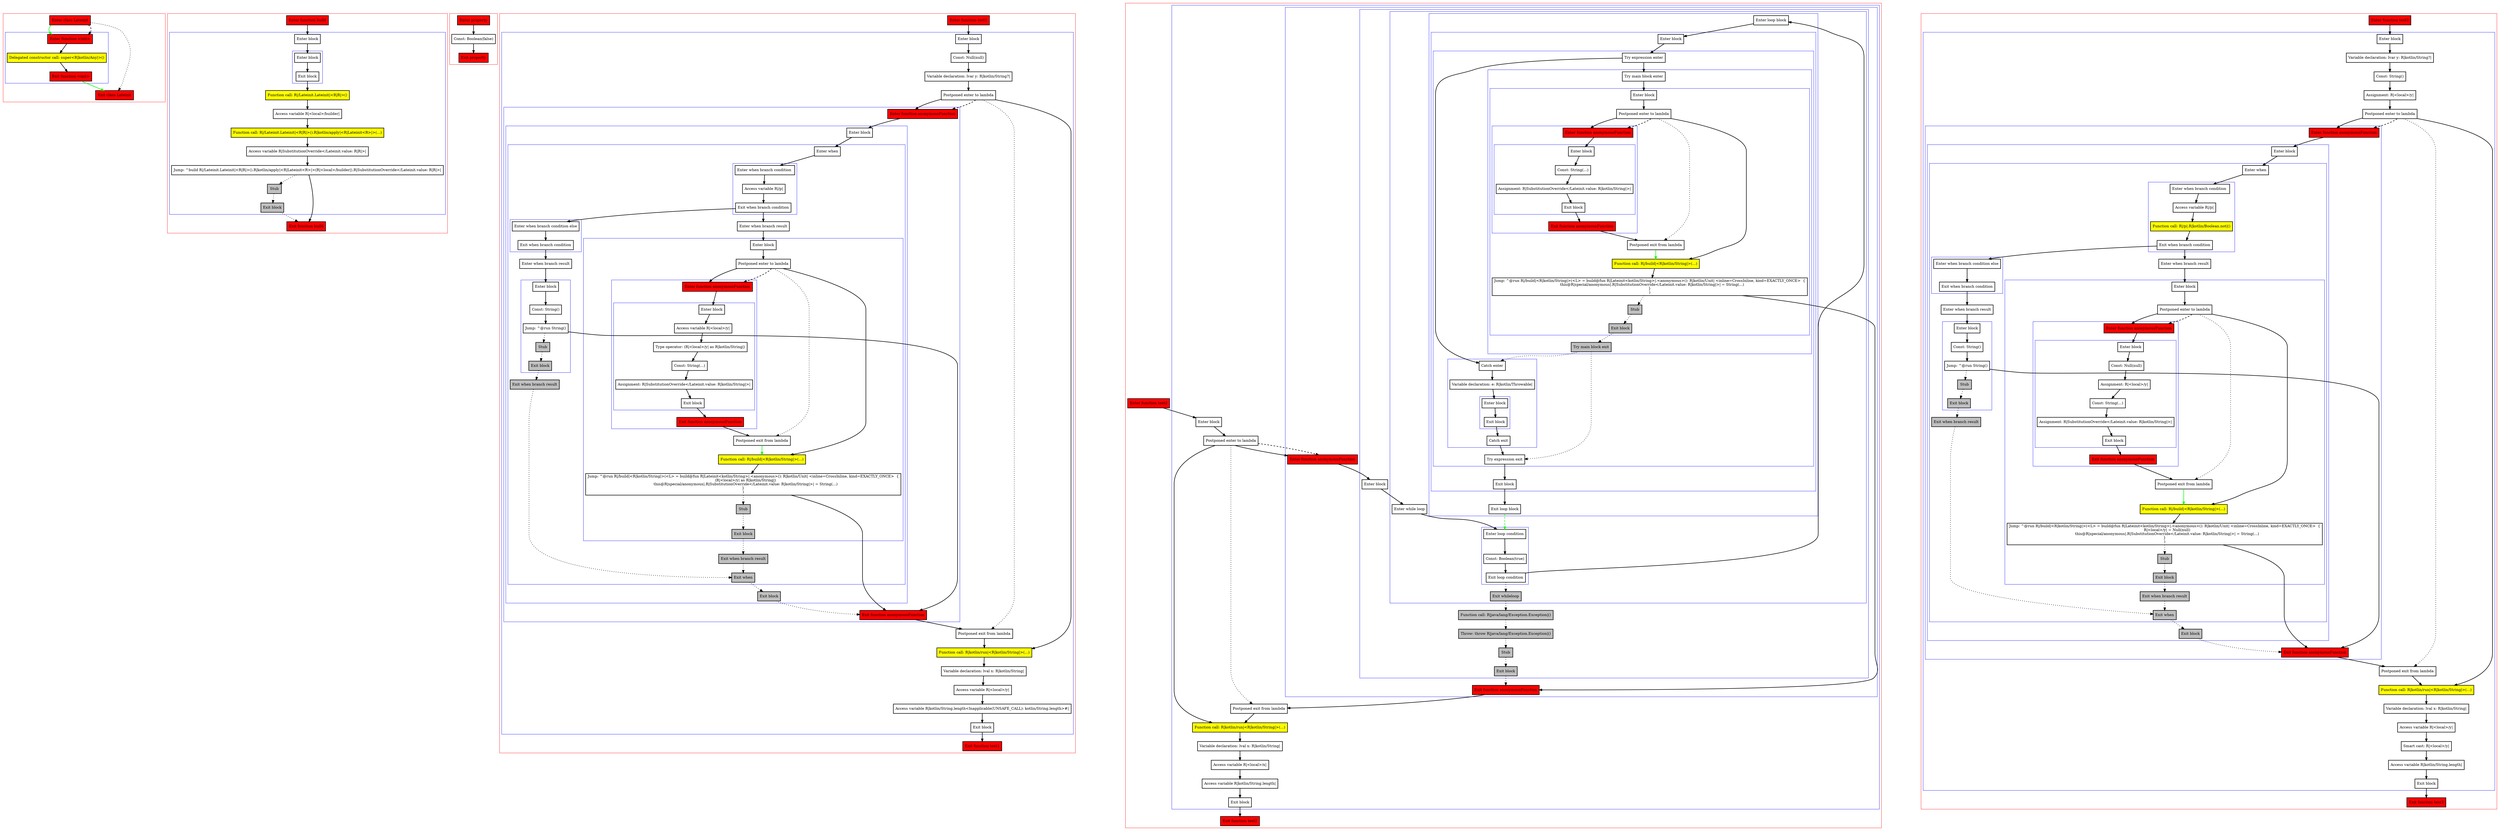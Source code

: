 digraph postponedLambdaInReturn_kt {
    graph [nodesep=3]
    node [shape=box penwidth=2]
    edge [penwidth=2]

    subgraph cluster_0 {
        color=red
        0 [label="Enter class Lateinit" style="filled" fillcolor=red];
        subgraph cluster_1 {
            color=blue
            1 [label="Enter function <init>" style="filled" fillcolor=red];
            2 [label="Delegated constructor call: super<R|kotlin/Any|>()" style="filled" fillcolor=yellow];
            3 [label="Exit function <init>" style="filled" fillcolor=red];
        }
        4 [label="Exit class Lateinit" style="filled" fillcolor=red];
    }
    0 -> {1} [color=green];
    0 -> {4} [style=dotted];
    0 -> {1} [style=dashed];
    1 -> {2};
    2 -> {3};
    3 -> {4} [color=green];

    subgraph cluster_2 {
        color=red
        5 [label="Enter function build" style="filled" fillcolor=red];
        subgraph cluster_3 {
            color=blue
            6 [label="Enter block"];
            subgraph cluster_4 {
                color=blue
                7 [label="Enter block"];
                8 [label="Exit block"];
            }
            9 [label="Function call: R|/Lateinit.Lateinit|<R|R|>()" style="filled" fillcolor=yellow];
            10 [label="Access variable R|<local>/builder|"];
            11 [label="Function call: R|/Lateinit.Lateinit|<R|R|>().R|kotlin/apply|<R|Lateinit<R>|>(...)" style="filled" fillcolor=yellow];
            12 [label="Access variable R|SubstitutionOverride</Lateinit.value: R|R|>|"];
            13 [label="Jump: ^build R|/Lateinit.Lateinit|<R|R|>().R|kotlin/apply|<R|Lateinit<R>|>(R|<local>/builder|).R|SubstitutionOverride</Lateinit.value: R|R|>|"];
            14 [label="Stub" style="filled" fillcolor=gray];
            15 [label="Exit block" style="filled" fillcolor=gray];
        }
        16 [label="Exit function build" style="filled" fillcolor=red];
    }
    5 -> {6};
    6 -> {7};
    7 -> {8};
    8 -> {9};
    9 -> {10};
    10 -> {11};
    11 -> {12};
    12 -> {13};
    13 -> {16};
    13 -> {14} [style=dotted];
    14 -> {15} [style=dotted];
    15 -> {16} [style=dotted];

    subgraph cluster_5 {
        color=red
        17 [label="Enter property" style="filled" fillcolor=red];
        18 [label="Const: Boolean(false)"];
        19 [label="Exit property" style="filled" fillcolor=red];
    }
    17 -> {18};
    18 -> {19};

    subgraph cluster_6 {
        color=red
        20 [label="Enter function test1" style="filled" fillcolor=red];
        subgraph cluster_7 {
            color=blue
            21 [label="Enter block"];
            22 [label="Const: Null(null)"];
            23 [label="Variable declaration: lvar y: R|kotlin/String?|"];
            24 [label="Postponed enter to lambda"];
            subgraph cluster_8 {
                color=blue
                25 [label="Enter function anonymousFunction" style="filled" fillcolor=red];
                subgraph cluster_9 {
                    color=blue
                    26 [label="Enter block"];
                    subgraph cluster_10 {
                        color=blue
                        27 [label="Enter when"];
                        subgraph cluster_11 {
                            color=blue
                            28 [label="Enter when branch condition "];
                            29 [label="Access variable R|/p|"];
                            30 [label="Exit when branch condition"];
                        }
                        subgraph cluster_12 {
                            color=blue
                            31 [label="Enter when branch condition else"];
                            32 [label="Exit when branch condition"];
                        }
                        33 [label="Enter when branch result"];
                        subgraph cluster_13 {
                            color=blue
                            34 [label="Enter block"];
                            35 [label="Const: String()"];
                            36 [label="Jump: ^@run String()"];
                            37 [label="Stub" style="filled" fillcolor=gray];
                            38 [label="Exit block" style="filled" fillcolor=gray];
                        }
                        39 [label="Exit when branch result" style="filled" fillcolor=gray];
                        40 [label="Enter when branch result"];
                        subgraph cluster_14 {
                            color=blue
                            41 [label="Enter block"];
                            42 [label="Postponed enter to lambda"];
                            subgraph cluster_15 {
                                color=blue
                                43 [label="Enter function anonymousFunction" style="filled" fillcolor=red];
                                subgraph cluster_16 {
                                    color=blue
                                    44 [label="Enter block"];
                                    45 [label="Access variable R|<local>/y|"];
                                    46 [label="Type operator: (R|<local>/y| as R|kotlin/String|)"];
                                    47 [label="Const: String(...)"];
                                    48 [label="Assignment: R|SubstitutionOverride</Lateinit.value: R|kotlin/String|>|"];
                                    49 [label="Exit block"];
                                }
                                50 [label="Exit function anonymousFunction" style="filled" fillcolor=red];
                            }
                            51 [label="Postponed exit from lambda"];
                            52 [label="Function call: R|/build|<R|kotlin/String|>(...)" style="filled" fillcolor=yellow];
                            53 [label="Jump: ^@run R|/build|<R|kotlin/String|>(<L> = build@fun R|Lateinit<kotlin/String>|.<anonymous>(): R|kotlin/Unit| <inline=CrossInline, kind=EXACTLY_ONCE>  {
    (R|<local>/y| as R|kotlin/String|)
    this@R|special/anonymous|.R|SubstitutionOverride</Lateinit.value: R|kotlin/String|>| = String(...)
}
)"];
                            54 [label="Stub" style="filled" fillcolor=gray];
                            55 [label="Exit block" style="filled" fillcolor=gray];
                        }
                        56 [label="Exit when branch result" style="filled" fillcolor=gray];
                        57 [label="Exit when" style="filled" fillcolor=gray];
                    }
                    58 [label="Exit block" style="filled" fillcolor=gray];
                }
                59 [label="Exit function anonymousFunction" style="filled" fillcolor=red];
            }
            60 [label="Postponed exit from lambda"];
            61 [label="Function call: R|kotlin/run|<R|kotlin/String|>(...)" style="filled" fillcolor=yellow];
            62 [label="Variable declaration: lval x: R|kotlin/String|"];
            63 [label="Access variable R|<local>/y|"];
            64 [label="Access variable R|kotlin/String.length<Inapplicable(UNSAFE_CALL): kotlin/String.length>#|"];
            65 [label="Exit block"];
        }
        66 [label="Exit function test1" style="filled" fillcolor=red];
    }
    20 -> {21};
    21 -> {22};
    22 -> {23};
    23 -> {24};
    24 -> {25 61};
    24 -> {60} [style=dotted];
    24 -> {25} [style=dashed];
    25 -> {26};
    26 -> {27};
    27 -> {28};
    28 -> {29};
    29 -> {30};
    30 -> {31 40};
    31 -> {32};
    32 -> {33};
    33 -> {34};
    34 -> {35};
    35 -> {36};
    36 -> {59};
    36 -> {37} [style=dotted];
    37 -> {38} [style=dotted];
    38 -> {39} [style=dotted];
    39 -> {57} [style=dotted];
    40 -> {41};
    41 -> {42};
    42 -> {43 52};
    42 -> {51} [style=dotted];
    42 -> {43} [style=dashed];
    43 -> {44};
    44 -> {45};
    45 -> {46};
    46 -> {47};
    47 -> {48};
    48 -> {49};
    49 -> {50};
    50 -> {51};
    51 -> {52} [color=green];
    52 -> {53};
    53 -> {59};
    53 -> {54} [style=dotted];
    54 -> {55} [style=dotted];
    55 -> {56} [style=dotted];
    56 -> {57} [style=dotted];
    57 -> {58} [style=dotted];
    58 -> {59} [style=dotted];
    59 -> {60};
    60 -> {61};
    61 -> {62};
    62 -> {63};
    63 -> {64};
    64 -> {65};
    65 -> {66};

    subgraph cluster_17 {
        color=red
        67 [label="Enter function test2" style="filled" fillcolor=red];
        subgraph cluster_18 {
            color=blue
            68 [label="Enter block"];
            69 [label="Postponed enter to lambda"];
            subgraph cluster_19 {
                color=blue
                70 [label="Enter function anonymousFunction" style="filled" fillcolor=red];
                subgraph cluster_20 {
                    color=blue
                    71 [label="Enter block"];
                    subgraph cluster_21 {
                        color=blue
                        72 [label="Enter while loop"];
                        subgraph cluster_22 {
                            color=blue
                            73 [label="Enter loop condition"];
                            74 [label="Const: Boolean(true)"];
                            75 [label="Exit loop condition"];
                        }
                        subgraph cluster_23 {
                            color=blue
                            76 [label="Enter loop block"];
                            subgraph cluster_24 {
                                color=blue
                                77 [label="Enter block"];
                                subgraph cluster_25 {
                                    color=blue
                                    78 [label="Try expression enter"];
                                    subgraph cluster_26 {
                                        color=blue
                                        79 [label="Try main block enter"];
                                        subgraph cluster_27 {
                                            color=blue
                                            80 [label="Enter block"];
                                            81 [label="Postponed enter to lambda"];
                                            subgraph cluster_28 {
                                                color=blue
                                                82 [label="Enter function anonymousFunction" style="filled" fillcolor=red];
                                                subgraph cluster_29 {
                                                    color=blue
                                                    83 [label="Enter block"];
                                                    84 [label="Const: String(...)"];
                                                    85 [label="Assignment: R|SubstitutionOverride</Lateinit.value: R|kotlin/String|>|"];
                                                    86 [label="Exit block"];
                                                }
                                                87 [label="Exit function anonymousFunction" style="filled" fillcolor=red];
                                            }
                                            88 [label="Postponed exit from lambda"];
                                            89 [label="Function call: R|/build|<R|kotlin/String|>(...)" style="filled" fillcolor=yellow];
                                            90 [label="Jump: ^@run R|/build|<R|kotlin/String|>(<L> = build@fun R|Lateinit<kotlin/String>|.<anonymous>(): R|kotlin/Unit| <inline=CrossInline, kind=EXACTLY_ONCE>  {
    this@R|special/anonymous|.R|SubstitutionOverride</Lateinit.value: R|kotlin/String|>| = String(...)
}
)"];
                                            91 [label="Stub" style="filled" fillcolor=gray];
                                            92 [label="Exit block" style="filled" fillcolor=gray];
                                        }
                                        93 [label="Try main block exit" style="filled" fillcolor=gray];
                                    }
                                    subgraph cluster_30 {
                                        color=blue
                                        94 [label="Catch enter"];
                                        95 [label="Variable declaration: e: R|kotlin/Throwable|"];
                                        subgraph cluster_31 {
                                            color=blue
                                            96 [label="Enter block"];
                                            97 [label="Exit block"];
                                        }
                                        98 [label="Catch exit"];
                                    }
                                    99 [label="Try expression exit"];
                                }
                                100 [label="Exit block"];
                            }
                            101 [label="Exit loop block"];
                        }
                        102 [label="Exit whileloop" style="filled" fillcolor=gray];
                    }
                    103 [label="Function call: R|java/lang/Exception.Exception|()" style="filled" fillcolor=gray];
                    104 [label="Throw: throw R|java/lang/Exception.Exception|()" style="filled" fillcolor=gray];
                    105 [label="Stub" style="filled" fillcolor=gray];
                    106 [label="Exit block" style="filled" fillcolor=gray];
                }
                107 [label="Exit function anonymousFunction" style="filled" fillcolor=red];
            }
            108 [label="Postponed exit from lambda"];
            109 [label="Function call: R|kotlin/run|<R|kotlin/String|>(...)" style="filled" fillcolor=yellow];
            110 [label="Variable declaration: lval x: R|kotlin/String|"];
            111 [label="Access variable R|<local>/x|"];
            112 [label="Access variable R|kotlin/String.length|"];
            113 [label="Exit block"];
        }
        114 [label="Exit function test2" style="filled" fillcolor=red];
    }
    67 -> {68};
    68 -> {69};
    69 -> {70 109};
    69 -> {108} [style=dotted];
    69 -> {70} [style=dashed];
    70 -> {71};
    71 -> {72};
    72 -> {73};
    73 -> {74};
    74 -> {75};
    75 -> {76};
    75 -> {102} [style=dotted];
    76 -> {77};
    77 -> {78};
    78 -> {79 94};
    79 -> {80};
    80 -> {81};
    81 -> {82 89};
    81 -> {88} [style=dotted];
    81 -> {82} [style=dashed];
    82 -> {83};
    83 -> {84};
    84 -> {85};
    85 -> {86};
    86 -> {87};
    87 -> {88};
    88 -> {89} [color=green];
    89 -> {90};
    90 -> {107};
    90 -> {91} [style=dotted];
    91 -> {92} [style=dotted];
    92 -> {93} [style=dotted];
    93 -> {94 99} [style=dotted];
    94 -> {95};
    95 -> {96};
    96 -> {97};
    97 -> {98};
    98 -> {99};
    99 -> {100};
    100 -> {101};
    101 -> {73} [color=green style=dashed];
    102 -> {103} [style=dotted];
    103 -> {104} [style=dotted];
    104 -> {105} [style=dotted];
    105 -> {106} [style=dotted];
    106 -> {107} [style=dotted];
    107 -> {108};
    108 -> {109};
    109 -> {110};
    110 -> {111};
    111 -> {112};
    112 -> {113};
    113 -> {114};

    subgraph cluster_32 {
        color=red
        115 [label="Enter function test3" style="filled" fillcolor=red];
        subgraph cluster_33 {
            color=blue
            116 [label="Enter block"];
            117 [label="Variable declaration: lvar y: R|kotlin/String?|"];
            118 [label="Const: String()"];
            119 [label="Assignment: R|<local>/y|"];
            120 [label="Postponed enter to lambda"];
            subgraph cluster_34 {
                color=blue
                121 [label="Enter function anonymousFunction" style="filled" fillcolor=red];
                subgraph cluster_35 {
                    color=blue
                    122 [label="Enter block"];
                    subgraph cluster_36 {
                        color=blue
                        123 [label="Enter when"];
                        subgraph cluster_37 {
                            color=blue
                            124 [label="Enter when branch condition "];
                            125 [label="Access variable R|/p|"];
                            126 [label="Function call: R|/p|.R|kotlin/Boolean.not|()" style="filled" fillcolor=yellow];
                            127 [label="Exit when branch condition"];
                        }
                        subgraph cluster_38 {
                            color=blue
                            128 [label="Enter when branch condition else"];
                            129 [label="Exit when branch condition"];
                        }
                        130 [label="Enter when branch result"];
                        subgraph cluster_39 {
                            color=blue
                            131 [label="Enter block"];
                            132 [label="Const: String()"];
                            133 [label="Jump: ^@run String()"];
                            134 [label="Stub" style="filled" fillcolor=gray];
                            135 [label="Exit block" style="filled" fillcolor=gray];
                        }
                        136 [label="Exit when branch result" style="filled" fillcolor=gray];
                        137 [label="Enter when branch result"];
                        subgraph cluster_40 {
                            color=blue
                            138 [label="Enter block"];
                            139 [label="Postponed enter to lambda"];
                            subgraph cluster_41 {
                                color=blue
                                140 [label="Enter function anonymousFunction" style="filled" fillcolor=red];
                                subgraph cluster_42 {
                                    color=blue
                                    141 [label="Enter block"];
                                    142 [label="Const: Null(null)"];
                                    143 [label="Assignment: R|<local>/y|"];
                                    144 [label="Const: String(...)"];
                                    145 [label="Assignment: R|SubstitutionOverride</Lateinit.value: R|kotlin/String|>|"];
                                    146 [label="Exit block"];
                                }
                                147 [label="Exit function anonymousFunction" style="filled" fillcolor=red];
                            }
                            148 [label="Postponed exit from lambda"];
                            149 [label="Function call: R|/build|<R|kotlin/String|>(...)" style="filled" fillcolor=yellow];
                            150 [label="Jump: ^@run R|/build|<R|kotlin/String|>(<L> = build@fun R|Lateinit<kotlin/String>|.<anonymous>(): R|kotlin/Unit| <inline=CrossInline, kind=EXACTLY_ONCE>  {
    R|<local>/y| = Null(null)
    this@R|special/anonymous|.R|SubstitutionOverride</Lateinit.value: R|kotlin/String|>| = String(...)
}
)"];
                            151 [label="Stub" style="filled" fillcolor=gray];
                            152 [label="Exit block" style="filled" fillcolor=gray];
                        }
                        153 [label="Exit when branch result" style="filled" fillcolor=gray];
                        154 [label="Exit when" style="filled" fillcolor=gray];
                    }
                    155 [label="Exit block" style="filled" fillcolor=gray];
                }
                156 [label="Exit function anonymousFunction" style="filled" fillcolor=red];
            }
            157 [label="Postponed exit from lambda"];
            158 [label="Function call: R|kotlin/run|<R|kotlin/String|>(...)" style="filled" fillcolor=yellow];
            159 [label="Variable declaration: lval x: R|kotlin/String|"];
            160 [label="Access variable R|<local>/y|"];
            161 [label="Smart cast: R|<local>/y|"];
            162 [label="Access variable R|kotlin/String.length|"];
            163 [label="Exit block"];
        }
        164 [label="Exit function test3" style="filled" fillcolor=red];
    }
    115 -> {116};
    116 -> {117};
    117 -> {118};
    118 -> {119};
    119 -> {120};
    120 -> {121 158};
    120 -> {157} [style=dotted];
    120 -> {121} [style=dashed];
    121 -> {122};
    122 -> {123};
    123 -> {124};
    124 -> {125};
    125 -> {126};
    126 -> {127};
    127 -> {128 137};
    128 -> {129};
    129 -> {130};
    130 -> {131};
    131 -> {132};
    132 -> {133};
    133 -> {156};
    133 -> {134} [style=dotted];
    134 -> {135} [style=dotted];
    135 -> {136} [style=dotted];
    136 -> {154} [style=dotted];
    137 -> {138};
    138 -> {139};
    139 -> {140 149};
    139 -> {148} [style=dotted];
    139 -> {140} [style=dashed];
    140 -> {141};
    141 -> {142};
    142 -> {143};
    143 -> {144};
    144 -> {145};
    145 -> {146};
    146 -> {147};
    147 -> {148};
    148 -> {149} [color=green];
    149 -> {150};
    150 -> {156};
    150 -> {151} [style=dotted];
    151 -> {152} [style=dotted];
    152 -> {153} [style=dotted];
    153 -> {154} [style=dotted];
    154 -> {155} [style=dotted];
    155 -> {156} [style=dotted];
    156 -> {157};
    157 -> {158};
    158 -> {159};
    159 -> {160};
    160 -> {161};
    161 -> {162};
    162 -> {163};
    163 -> {164};

}
